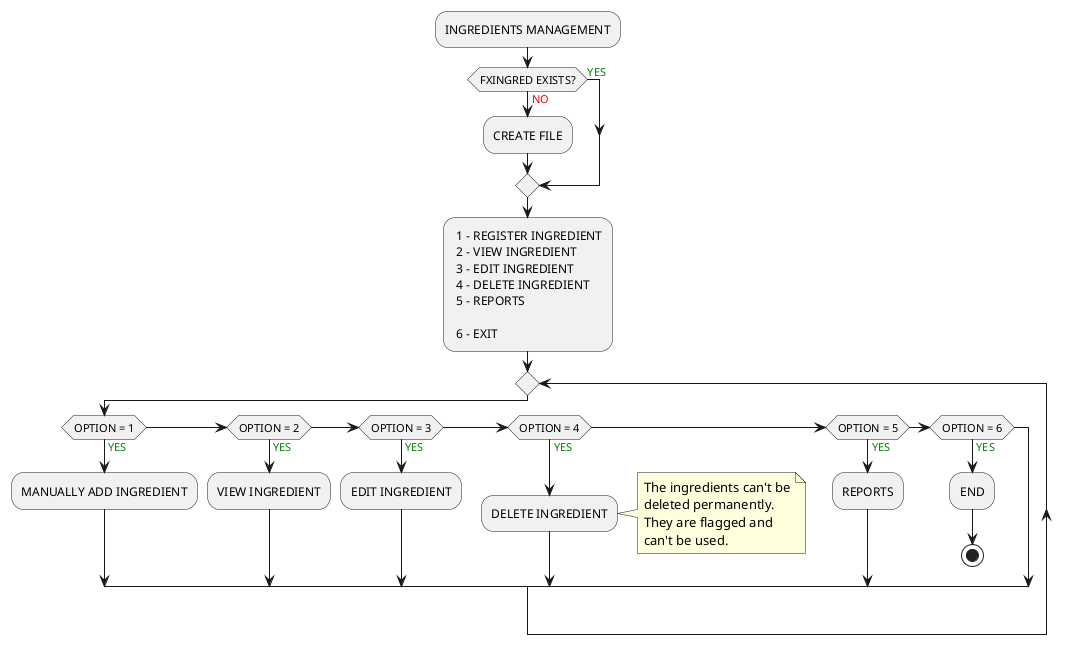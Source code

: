 @startuml
:INGREDIENTS MANAGEMENT;
IF (FXINGRED EXISTS?) THEN (<COLOR:RED>NO)
    :CREATE FILE;
ELSE (<COLOR:GREEN>YES)
ENDIF

    : 1 - REGISTER INGREDIENT 
     2 - VIEW INGREDIENT
     3 - EDIT INGREDIENT
     4 - DELETE INGREDIENT
     5 - REPORTS

     6 - EXIT;
     REPEAT
    IF (OPTION = 1) THEN (<COLOR:GREEN>YES)
        :MANUALLY ADD INGREDIENT;
    ELSEIF (OPTION = 2) THEN (<COLOR:GREEN>YES)
        :VIEW INGREDIENT;
    ELSEIF (OPTION = 3) THEN (<COLOR:GREEN>YES)
        :EDIT INGREDIENT;
    ELSEIF (OPTION = 4) THEN (<COLOR:GREEN>YES)
        :DELETE INGREDIENT;
        note right
The ingredients can't be
deleted permanently.
They are flagged and
can't be used.
        END NOTE
    ELSEIF (OPTION = 5) THEN (<COLOR:GREEN>YES)
        :REPORTS;

    ELSEIF (OPTION = 6) THEN (<COLOR:GREEN>YES)
        :END;
stop
    ENDIF
@enduml